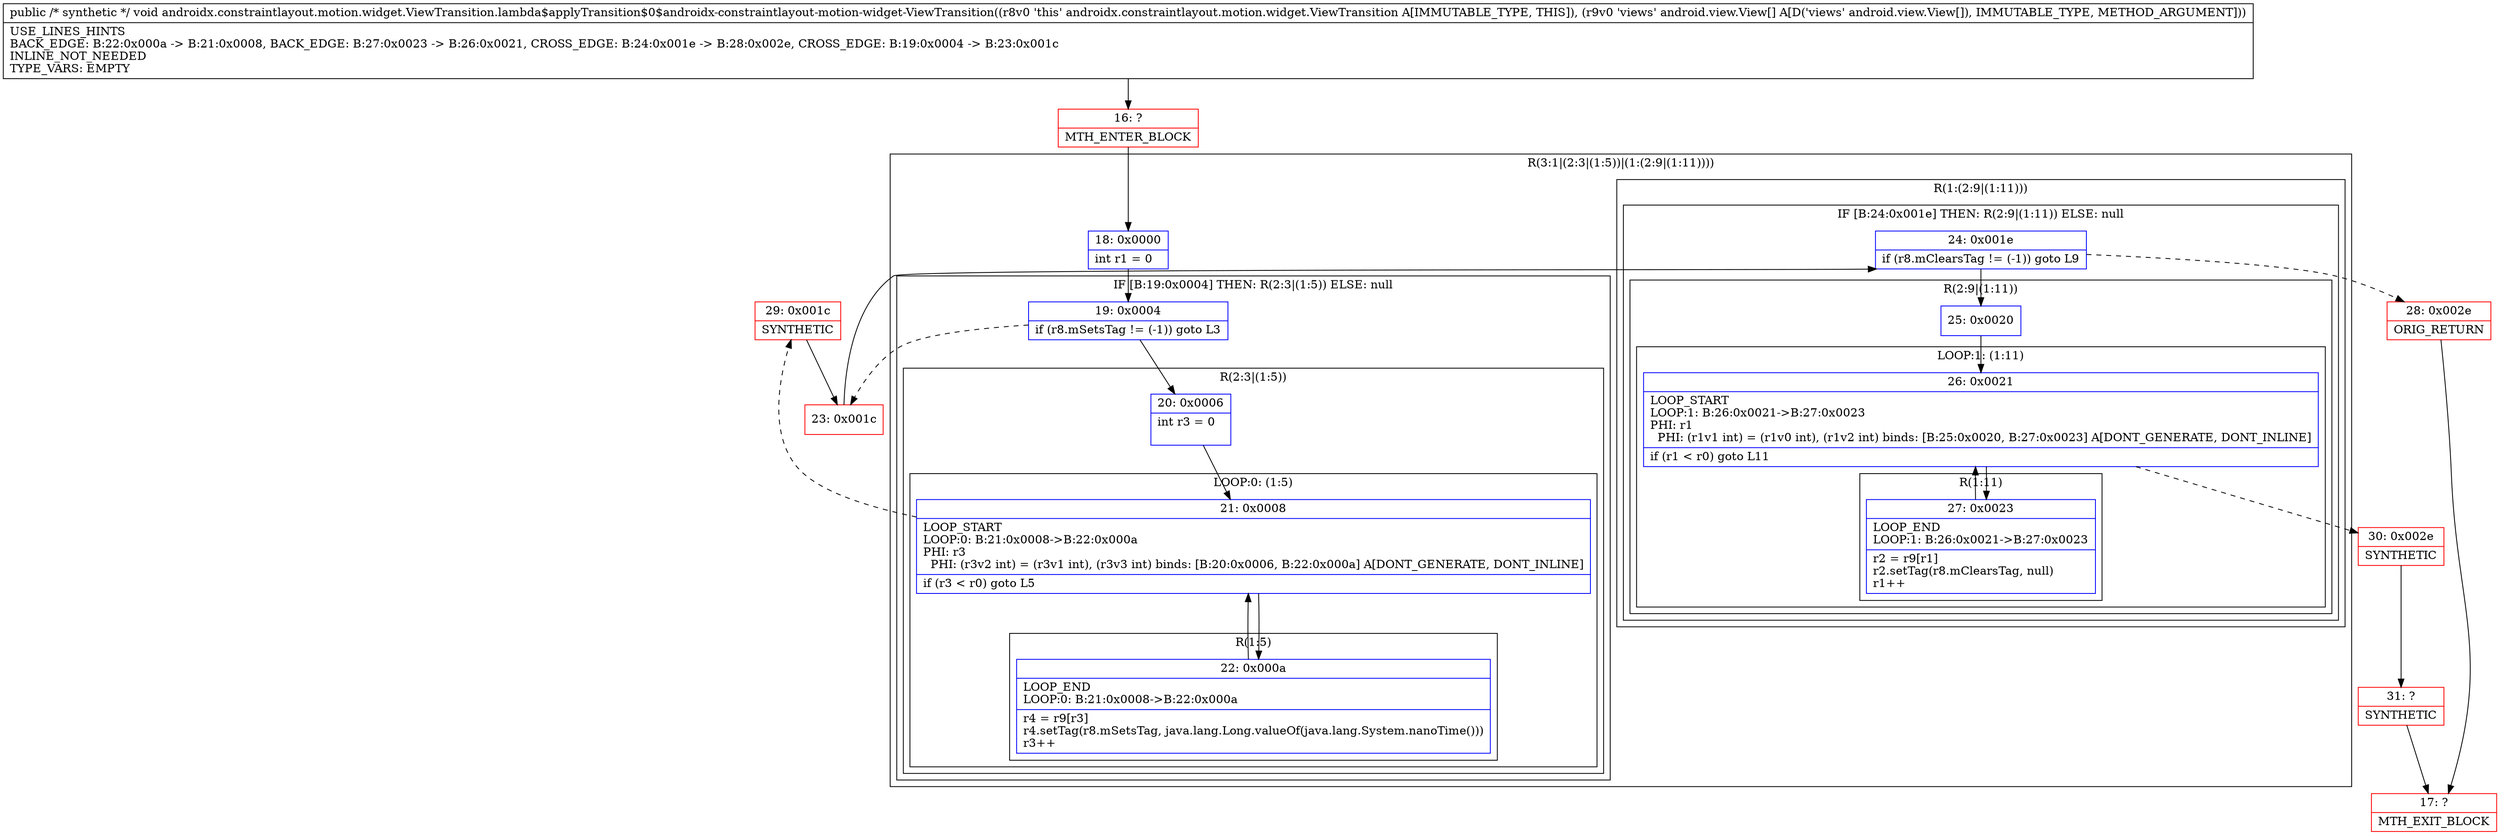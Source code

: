 digraph "CFG forandroidx.constraintlayout.motion.widget.ViewTransition.lambda$applyTransition$0$androidx\-constraintlayout\-motion\-widget\-ViewTransition([Landroid\/view\/View;)V" {
subgraph cluster_Region_1800791802 {
label = "R(3:1|(2:3|(1:5))|(1:(2:9|(1:11))))";
node [shape=record,color=blue];
Node_18 [shape=record,label="{18\:\ 0x0000|int r1 = 0\l}"];
subgraph cluster_IfRegion_786268320 {
label = "IF [B:19:0x0004] THEN: R(2:3|(1:5)) ELSE: null";
node [shape=record,color=blue];
Node_19 [shape=record,label="{19\:\ 0x0004|if (r8.mSetsTag != (\-1)) goto L3\l}"];
subgraph cluster_Region_915734064 {
label = "R(2:3|(1:5))";
node [shape=record,color=blue];
Node_20 [shape=record,label="{20\:\ 0x0006|int r3 = 0\l\l}"];
subgraph cluster_LoopRegion_233868653 {
label = "LOOP:0: (1:5)";
node [shape=record,color=blue];
Node_21 [shape=record,label="{21\:\ 0x0008|LOOP_START\lLOOP:0: B:21:0x0008\-\>B:22:0x000a\lPHI: r3 \l  PHI: (r3v2 int) = (r3v1 int), (r3v3 int) binds: [B:20:0x0006, B:22:0x000a] A[DONT_GENERATE, DONT_INLINE]\l|if (r3 \< r0) goto L5\l}"];
subgraph cluster_Region_110356949 {
label = "R(1:5)";
node [shape=record,color=blue];
Node_22 [shape=record,label="{22\:\ 0x000a|LOOP_END\lLOOP:0: B:21:0x0008\-\>B:22:0x000a\l|r4 = r9[r3]\lr4.setTag(r8.mSetsTag, java.lang.Long.valueOf(java.lang.System.nanoTime()))\lr3++\l}"];
}
}
}
}
subgraph cluster_Region_395786397 {
label = "R(1:(2:9|(1:11)))";
node [shape=record,color=blue];
subgraph cluster_IfRegion_685691359 {
label = "IF [B:24:0x001e] THEN: R(2:9|(1:11)) ELSE: null";
node [shape=record,color=blue];
Node_24 [shape=record,label="{24\:\ 0x001e|if (r8.mClearsTag != (\-1)) goto L9\l}"];
subgraph cluster_Region_1791270116 {
label = "R(2:9|(1:11))";
node [shape=record,color=blue];
Node_25 [shape=record,label="{25\:\ 0x0020}"];
subgraph cluster_LoopRegion_1666641716 {
label = "LOOP:1: (1:11)";
node [shape=record,color=blue];
Node_26 [shape=record,label="{26\:\ 0x0021|LOOP_START\lLOOP:1: B:26:0x0021\-\>B:27:0x0023\lPHI: r1 \l  PHI: (r1v1 int) = (r1v0 int), (r1v2 int) binds: [B:25:0x0020, B:27:0x0023] A[DONT_GENERATE, DONT_INLINE]\l|if (r1 \< r0) goto L11\l}"];
subgraph cluster_Region_1533994003 {
label = "R(1:11)";
node [shape=record,color=blue];
Node_27 [shape=record,label="{27\:\ 0x0023|LOOP_END\lLOOP:1: B:26:0x0021\-\>B:27:0x0023\l|r2 = r9[r1]\lr2.setTag(r8.mClearsTag, null)\lr1++\l}"];
}
}
}
}
}
}
Node_16 [shape=record,color=red,label="{16\:\ ?|MTH_ENTER_BLOCK\l}"];
Node_29 [shape=record,color=red,label="{29\:\ 0x001c|SYNTHETIC\l}"];
Node_23 [shape=record,color=red,label="{23\:\ 0x001c}"];
Node_30 [shape=record,color=red,label="{30\:\ 0x002e|SYNTHETIC\l}"];
Node_31 [shape=record,color=red,label="{31\:\ ?|SYNTHETIC\l}"];
Node_17 [shape=record,color=red,label="{17\:\ ?|MTH_EXIT_BLOCK\l}"];
Node_28 [shape=record,color=red,label="{28\:\ 0x002e|ORIG_RETURN\l}"];
MethodNode[shape=record,label="{public \/* synthetic *\/ void androidx.constraintlayout.motion.widget.ViewTransition.lambda$applyTransition$0$androidx\-constraintlayout\-motion\-widget\-ViewTransition((r8v0 'this' androidx.constraintlayout.motion.widget.ViewTransition A[IMMUTABLE_TYPE, THIS]), (r9v0 'views' android.view.View[] A[D('views' android.view.View[]), IMMUTABLE_TYPE, METHOD_ARGUMENT]))  | USE_LINES_HINTS\lBACK_EDGE: B:22:0x000a \-\> B:21:0x0008, BACK_EDGE: B:27:0x0023 \-\> B:26:0x0021, CROSS_EDGE: B:24:0x001e \-\> B:28:0x002e, CROSS_EDGE: B:19:0x0004 \-\> B:23:0x001c\lINLINE_NOT_NEEDED\lTYPE_VARS: EMPTY\l}"];
MethodNode -> Node_16;Node_18 -> Node_19;
Node_19 -> Node_20;
Node_19 -> Node_23[style=dashed];
Node_20 -> Node_21;
Node_21 -> Node_22;
Node_21 -> Node_29[style=dashed];
Node_22 -> Node_21;
Node_24 -> Node_25;
Node_24 -> Node_28[style=dashed];
Node_25 -> Node_26;
Node_26 -> Node_27;
Node_26 -> Node_30[style=dashed];
Node_27 -> Node_26;
Node_16 -> Node_18;
Node_29 -> Node_23;
Node_23 -> Node_24;
Node_30 -> Node_31;
Node_31 -> Node_17;
Node_28 -> Node_17;
}

